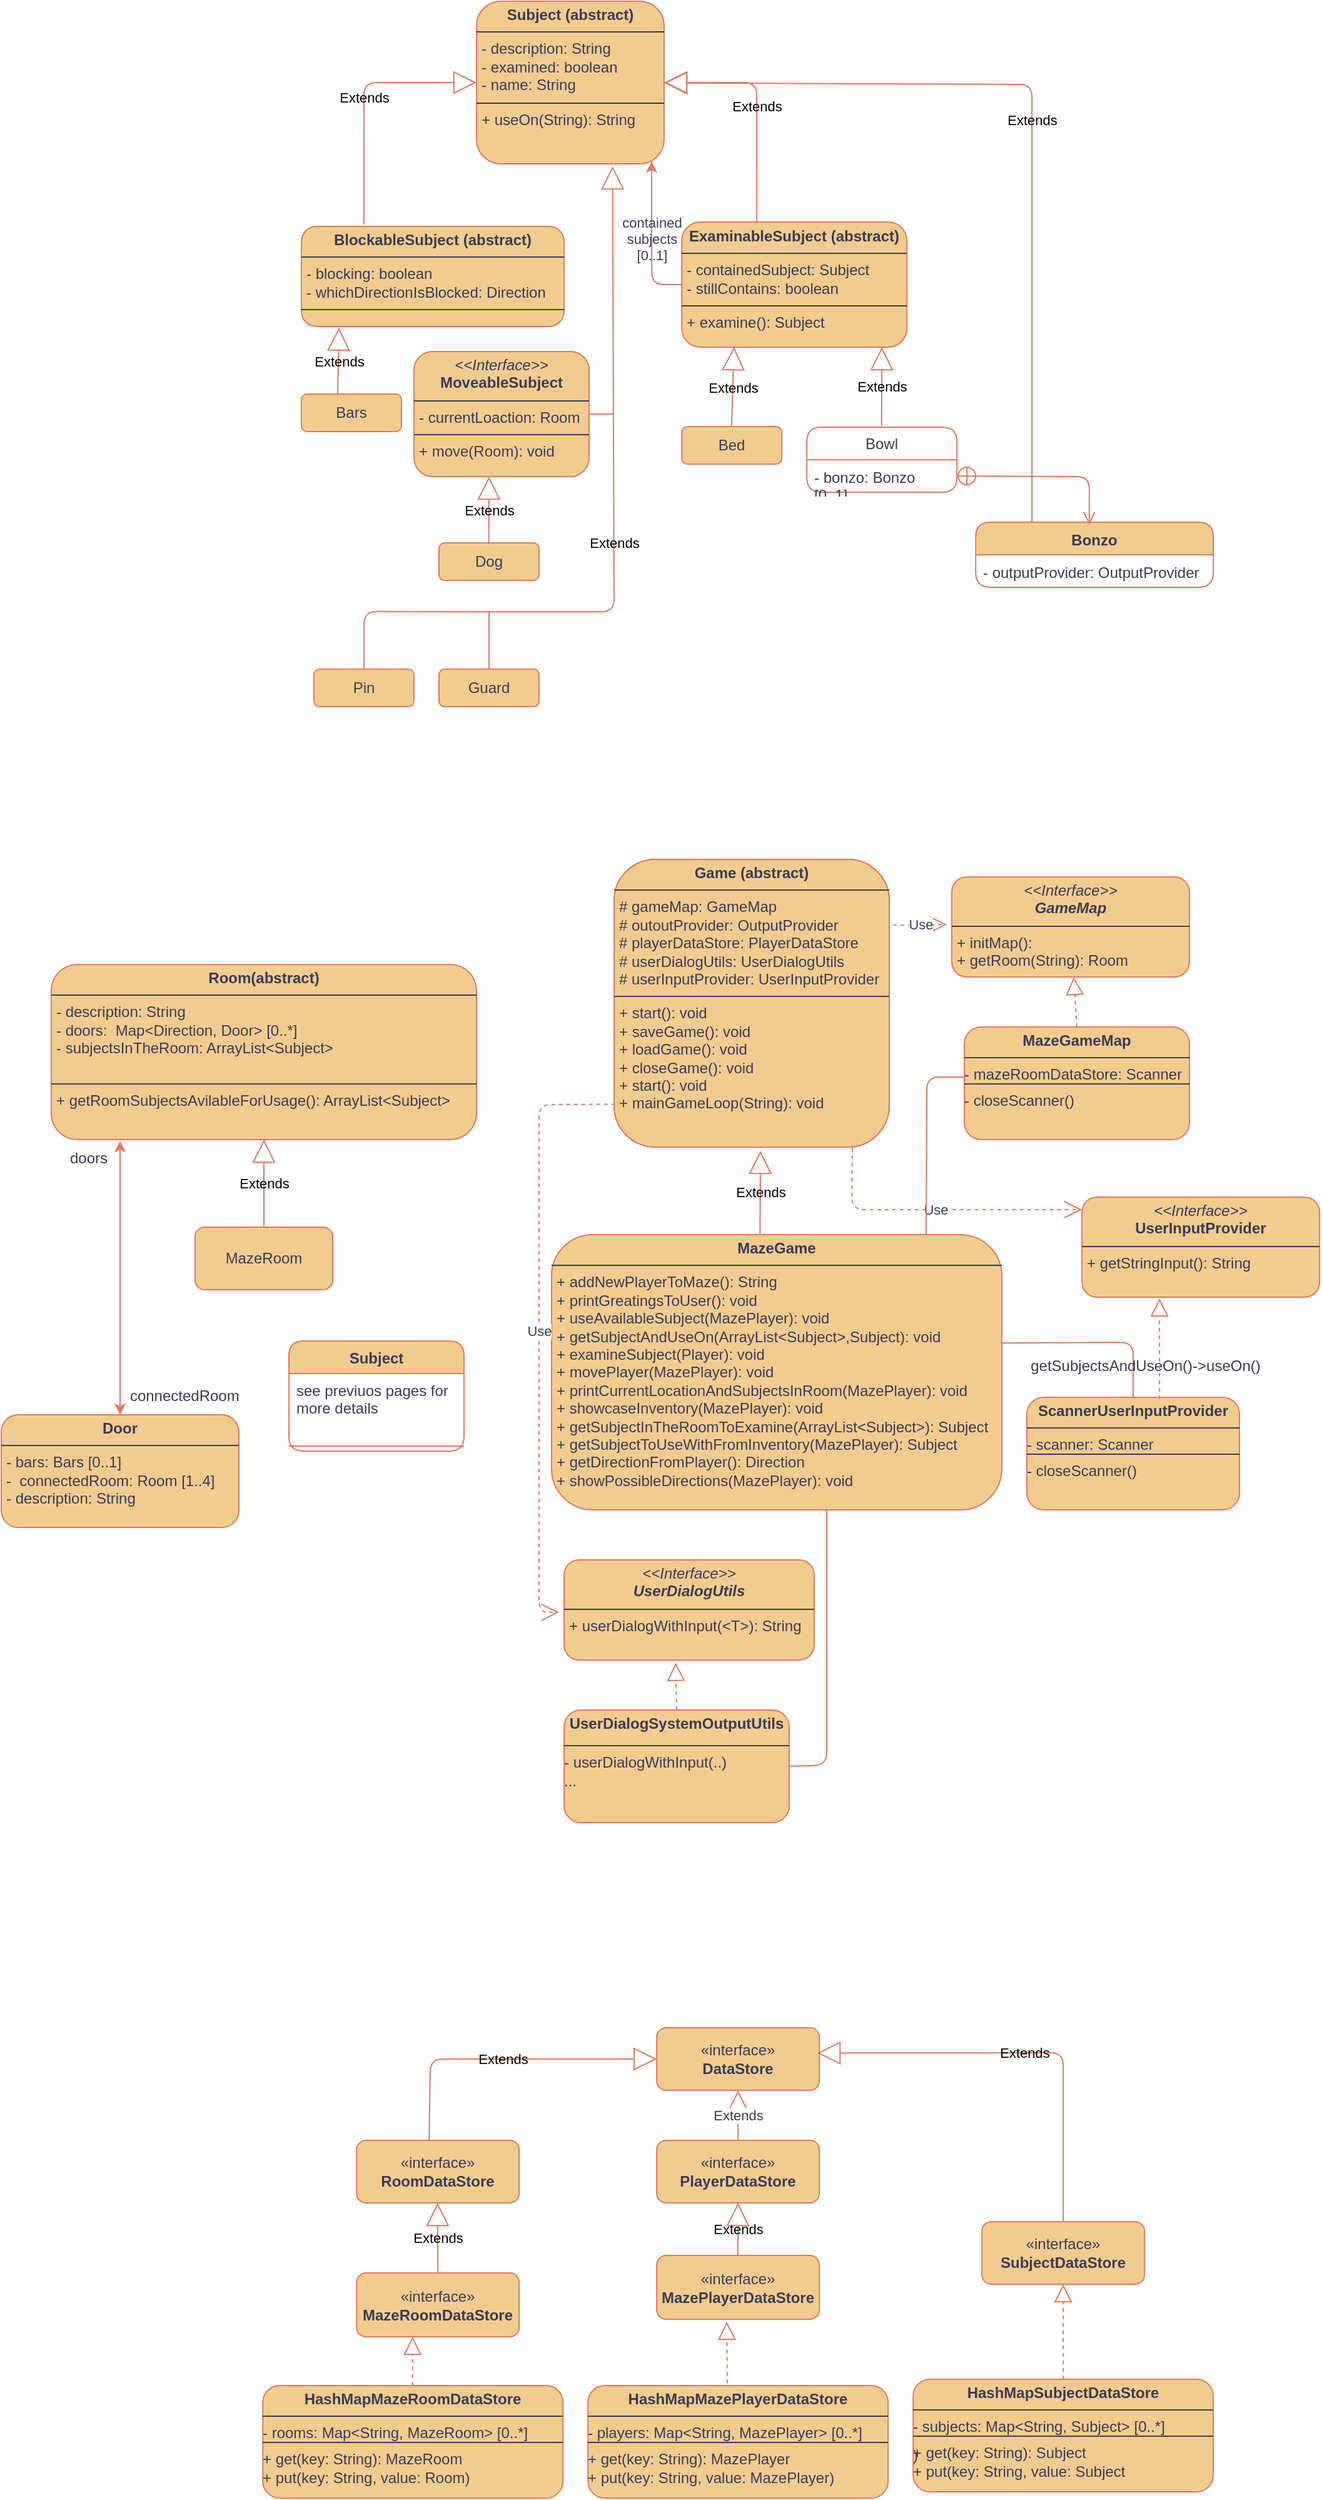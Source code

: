 <mxfile version="24.4.13" type="github">
  <diagram name="Page-1" id="AXgZJmAVB9x7k6VPBPpo">
    <mxGraphModel dx="1659" dy="885" grid="1" gridSize="10" guides="1" tooltips="1" connect="1" arrows="1" fold="1" page="1" pageScale="1" pageWidth="1169" pageHeight="827" math="0" shadow="0">
      <root>
        <mxCell id="0" />
        <mxCell id="1" parent="0" />
        <mxCell id="vj8tvU9fs9zhO4dunw9U-1" value="&lt;p style=&quot;margin:0px;margin-top:4px;text-align:center;&quot;&gt;&lt;b&gt;Subject (abstract)&lt;/b&gt;&lt;br&gt;&lt;/p&gt;&lt;hr size=&quot;1&quot; style=&quot;border-style:solid;&quot;&gt;&lt;p style=&quot;margin:0px;margin-left:4px;&quot;&gt;- description: String&lt;br&gt;- examined: boolean&lt;/p&gt;&lt;p style=&quot;margin:0px;margin-left:4px;&quot;&gt;- name: String&lt;br&gt;&lt;/p&gt;&lt;hr size=&quot;1&quot; style=&quot;border-style:solid;&quot;&gt;&lt;p style=&quot;margin:0px;margin-left:4px;&quot;&gt;+ useOn(String): String&lt;br&gt;&lt;br&gt;&lt;/p&gt;" style="verticalAlign=top;align=left;overflow=fill;html=1;whiteSpace=wrap;rounded=1;labelBackgroundColor=none;fillColor=#F2CC8F;strokeColor=#E07A5F;fontColor=#393C56;" vertex="1" parent="1">
          <mxGeometry x="390" y="170" width="150" height="130" as="geometry" />
        </mxCell>
        <mxCell id="vj8tvU9fs9zhO4dunw9U-2" value="&lt;p style=&quot;margin:0px;margin-top:4px;text-align:center;&quot;&gt;&lt;b&gt;BlockableSubject &lt;/b&gt;&lt;b&gt;(abstract)&lt;/b&gt;&lt;/p&gt;&lt;hr size=&quot;1&quot; style=&quot;border-style:solid;&quot;&gt;&lt;p style=&quot;margin:0px;margin-left:4px;&quot;&gt;- blocking: boolean&lt;br&gt;- whichDirectionIsBlocked: Direction&lt;/p&gt;&lt;hr size=&quot;1&quot; style=&quot;border-style:solid;&quot;&gt;&lt;p style=&quot;margin:0px;margin-left:4px;&quot;&gt;&lt;br&gt;&lt;/p&gt;" style="verticalAlign=top;align=left;overflow=fill;html=1;whiteSpace=wrap;rounded=1;labelBackgroundColor=none;fillColor=#F2CC8F;strokeColor=#E07A5F;fontColor=#393C56;" vertex="1" parent="1">
          <mxGeometry x="250" y="350" width="210" height="80" as="geometry" />
        </mxCell>
        <mxCell id="vj8tvU9fs9zhO4dunw9U-3" value="Extends" style="endArrow=block;endSize=16;endFill=0;html=1;rounded=1;entryX=0;entryY=0.5;entryDx=0;entryDy=0;exitX=0.238;exitY=-0.018;exitDx=0;exitDy=0;exitPerimeter=0;labelBackgroundColor=none;strokeColor=#E07A5F;fontColor=default;" edge="1" parent="1" source="vj8tvU9fs9zhO4dunw9U-2" target="vj8tvU9fs9zhO4dunw9U-1">
          <mxGeometry width="160" relative="1" as="geometry">
            <mxPoint x="320" y="340" as="sourcePoint" />
            <mxPoint x="680" y="340" as="targetPoint" />
            <Array as="points">
              <mxPoint x="300" y="235" />
            </Array>
          </mxGeometry>
        </mxCell>
        <mxCell id="vj8tvU9fs9zhO4dunw9U-4" value="Bars" style="html=1;whiteSpace=wrap;rounded=1;labelBackgroundColor=none;fillColor=#F2CC8F;strokeColor=#E07A5F;fontColor=#393C56;" vertex="1" parent="1">
          <mxGeometry x="250" y="484" width="80" height="30" as="geometry" />
        </mxCell>
        <mxCell id="vj8tvU9fs9zhO4dunw9U-5" value="Dog" style="html=1;whiteSpace=wrap;rounded=1;labelBackgroundColor=none;fillColor=#F2CC8F;strokeColor=#E07A5F;fontColor=#393C56;" vertex="1" parent="1">
          <mxGeometry x="360" y="603" width="80" height="30" as="geometry" />
        </mxCell>
        <mxCell id="vj8tvU9fs9zhO4dunw9U-6" value="Extends" style="endArrow=block;endSize=16;endFill=0;html=1;rounded=1;exitX=0.362;exitY=0.028;exitDx=0;exitDy=0;entryX=0.191;entryY=1.011;entryDx=0;entryDy=0;entryPerimeter=0;exitPerimeter=0;labelBackgroundColor=none;strokeColor=#E07A5F;fontColor=default;" edge="1" parent="1" source="vj8tvU9fs9zhO4dunw9U-4">
          <mxGeometry width="160" relative="1" as="geometry">
            <mxPoint x="289.77" y="484" as="sourcePoint" />
            <mxPoint x="280.11" y="430.88" as="targetPoint" />
          </mxGeometry>
        </mxCell>
        <mxCell id="vj8tvU9fs9zhO4dunw9U-7" value="Extends" style="endArrow=block;endSize=16;endFill=0;html=1;rounded=1;exitX=0.5;exitY=0;exitDx=0;exitDy=0;entryX=0.191;entryY=1.011;entryDx=0;entryDy=0;entryPerimeter=0;labelBackgroundColor=none;strokeColor=#E07A5F;fontColor=default;" edge="1" parent="1">
          <mxGeometry width="160" relative="1" as="geometry">
            <mxPoint x="399.77" y="603" as="sourcePoint" />
            <mxPoint x="400" y="550" as="targetPoint" />
          </mxGeometry>
        </mxCell>
        <mxCell id="vj8tvU9fs9zhO4dunw9U-8" value="&lt;p style=&quot;margin:0px;margin-top:4px;text-align:center;&quot;&gt;&lt;b&gt;ExaminableSubject &lt;/b&gt;&lt;b&gt;(abstract)&lt;/b&gt;&lt;/p&gt;&lt;hr size=&quot;1&quot; style=&quot;border-style:solid;&quot;&gt;&lt;p style=&quot;margin:0px;margin-left:4px;&quot;&gt;- containedSubject: Subject&lt;br&gt;- stillContains: boolean&lt;/p&gt;&lt;hr size=&quot;1&quot; style=&quot;border-style:solid;&quot;&gt;&lt;p style=&quot;margin:0px;margin-left:4px;&quot;&gt;+ examine(): Subject&lt;br&gt;&lt;/p&gt;" style="verticalAlign=top;align=left;overflow=fill;html=1;whiteSpace=wrap;rounded=1;labelBackgroundColor=none;fillColor=#F2CC8F;strokeColor=#E07A5F;fontColor=#393C56;" vertex="1" parent="1">
          <mxGeometry x="554.1" y="346.5" width="180" height="100" as="geometry" />
        </mxCell>
        <mxCell id="vj8tvU9fs9zhO4dunw9U-9" value="Extends" style="endArrow=block;endSize=16;endFill=0;html=1;rounded=1;exitX=0.238;exitY=-0.018;exitDx=0;exitDy=0;exitPerimeter=0;labelBackgroundColor=none;strokeColor=#E07A5F;fontColor=default;" edge="1" parent="1" target="vj8tvU9fs9zhO4dunw9U-1">
          <mxGeometry width="160" relative="1" as="geometry">
            <mxPoint x="614.1" y="346.5" as="sourcePoint" />
            <mxPoint x="574.1" y="231.5" as="targetPoint" />
            <Array as="points">
              <mxPoint x="614" y="235" />
            </Array>
          </mxGeometry>
        </mxCell>
        <mxCell id="vj8tvU9fs9zhO4dunw9U-10" value="Bed" style="html=1;whiteSpace=wrap;rounded=1;labelBackgroundColor=none;fillColor=#F2CC8F;strokeColor=#E07A5F;fontColor=#393C56;" vertex="1" parent="1">
          <mxGeometry x="554.1" y="510" width="80" height="30" as="geometry" />
        </mxCell>
        <mxCell id="vj8tvU9fs9zhO4dunw9U-11" value="Extends" style="endArrow=block;endSize=16;endFill=0;html=1;rounded=1;exitX=0.5;exitY=0;exitDx=0;exitDy=0;entryX=0.232;entryY=1;entryDx=0;entryDy=0;entryPerimeter=0;labelBackgroundColor=none;strokeColor=#E07A5F;fontColor=default;" edge="1" parent="1" target="vj8tvU9fs9zhO4dunw9U-8">
          <mxGeometry width="160" relative="1" as="geometry">
            <mxPoint x="593.87" y="510.5" as="sourcePoint" />
            <mxPoint x="594.1" y="457.5" as="targetPoint" />
          </mxGeometry>
        </mxCell>
        <mxCell id="vj8tvU9fs9zhO4dunw9U-16" value="Extends" style="endArrow=block;endSize=16;endFill=0;html=1;rounded=1;exitX=0.5;exitY=0;exitDx=0;exitDy=0;labelBackgroundColor=none;strokeColor=#E07A5F;fontColor=default;" edge="1" parent="1">
          <mxGeometry width="160" relative="1" as="geometry">
            <mxPoint x="713.87" y="509.5" as="sourcePoint" />
            <mxPoint x="714.1" y="446.5" as="targetPoint" />
          </mxGeometry>
        </mxCell>
        <mxCell id="vj8tvU9fs9zhO4dunw9U-17" value="Bowl" style="swimlane;fontStyle=0;childLayout=stackLayout;horizontal=1;startSize=26;fillColor=none;horizontalStack=0;resizeParent=1;resizeParentMax=0;resizeLast=0;collapsible=1;marginBottom=0;whiteSpace=wrap;html=1;rounded=1;labelBackgroundColor=none;strokeColor=#E07A5F;fontColor=#393C56;" vertex="1" parent="1">
          <mxGeometry x="654.1" y="510.5" width="120" height="52" as="geometry">
            <mxRectangle x="380" y="444" width="70" height="30" as="alternateBounds" />
          </mxGeometry>
        </mxCell>
        <mxCell id="vj8tvU9fs9zhO4dunw9U-18" value="- bonzo: Bonzo [0..1]" style="text;strokeColor=none;fillColor=none;align=left;verticalAlign=top;spacingLeft=4;spacingRight=4;overflow=hidden;rotatable=0;points=[[0,0.5],[1,0.5]];portConstraint=eastwest;whiteSpace=wrap;html=1;rounded=1;labelBackgroundColor=none;fontColor=#393C56;" vertex="1" parent="vj8tvU9fs9zhO4dunw9U-17">
          <mxGeometry y="26" width="120" height="26" as="geometry" />
        </mxCell>
        <mxCell id="vj8tvU9fs9zhO4dunw9U-23" value="Bonzo" style="swimlane;fontStyle=1;align=center;verticalAlign=top;childLayout=stackLayout;horizontal=1;startSize=26;horizontalStack=0;resizeParent=1;resizeParentMax=0;resizeLast=0;collapsible=1;marginBottom=0;whiteSpace=wrap;html=1;rounded=1;labelBackgroundColor=none;fillColor=#F2CC8F;strokeColor=#E07A5F;fontColor=#393C56;" vertex="1" parent="1">
          <mxGeometry x="789.1" y="586.5" width="190" height="52" as="geometry">
            <mxRectangle x="549.1" y="426.5" width="70" height="30" as="alternateBounds" />
          </mxGeometry>
        </mxCell>
        <mxCell id="vj8tvU9fs9zhO4dunw9U-24" value="- outputProvider: OutputProvider" style="text;strokeColor=none;fillColor=none;align=left;verticalAlign=top;spacingLeft=4;spacingRight=4;overflow=hidden;rotatable=0;points=[[0,0.5],[1,0.5]];portConstraint=eastwest;whiteSpace=wrap;html=1;rounded=1;labelBackgroundColor=none;fontColor=#393C56;" vertex="1" parent="vj8tvU9fs9zhO4dunw9U-23">
          <mxGeometry y="26" width="190" height="26" as="geometry" />
        </mxCell>
        <mxCell id="vj8tvU9fs9zhO4dunw9U-28" value="" style="endArrow=open;startArrow=circlePlus;endFill=0;startFill=0;endSize=8;html=1;rounded=1;exitX=1;exitY=0.5;exitDx=0;exitDy=0;entryX=0.478;entryY=0.039;entryDx=0;entryDy=0;entryPerimeter=0;labelBackgroundColor=none;strokeColor=#E07A5F;fontColor=default;" edge="1" parent="1" source="vj8tvU9fs9zhO4dunw9U-18" target="vj8tvU9fs9zhO4dunw9U-23">
          <mxGeometry width="160" relative="1" as="geometry">
            <mxPoint x="334.1" y="616.5" as="sourcePoint" />
            <mxPoint x="494.1" y="616.5" as="targetPoint" />
            <Array as="points">
              <mxPoint x="880" y="550" />
            </Array>
          </mxGeometry>
        </mxCell>
        <mxCell id="vj8tvU9fs9zhO4dunw9U-29" value="Extends" style="endArrow=block;endSize=16;endFill=0;html=1;rounded=1;exitX=0.238;exitY=-0.018;exitDx=0;exitDy=0;exitPerimeter=0;labelBackgroundColor=none;strokeColor=#E07A5F;fontColor=default;" edge="1" parent="1" target="vj8tvU9fs9zhO4dunw9U-1">
          <mxGeometry width="160" relative="1" as="geometry">
            <mxPoint x="834.1" y="586.5" as="sourcePoint" />
            <mxPoint x="574.1" y="231.5" as="targetPoint" />
            <Array as="points">
              <mxPoint x="834.1" y="236.5" />
            </Array>
          </mxGeometry>
        </mxCell>
        <mxCell id="vj8tvU9fs9zhO4dunw9U-30" value="" style="endArrow=classic;html=1;rounded=1;exitX=0;exitY=0.5;exitDx=0;exitDy=0;entryX=0.706;entryY=1.012;entryDx=0;entryDy=0;entryPerimeter=0;labelBackgroundColor=none;strokeColor=#E07A5F;fontColor=default;" edge="1" parent="1" source="vj8tvU9fs9zhO4dunw9U-8">
          <mxGeometry relative="1" as="geometry">
            <mxPoint x="494.1" y="326.5" as="sourcePoint" />
            <mxPoint x="530.0" y="298.06" as="targetPoint" />
            <Array as="points">
              <mxPoint x="530.1" y="396.5" />
            </Array>
          </mxGeometry>
        </mxCell>
        <mxCell id="vj8tvU9fs9zhO4dunw9U-31" value="contained&lt;br&gt;subjects&lt;br&gt;[0..1]" style="edgeLabel;resizable=0;html=1;;align=center;verticalAlign=middle;rounded=1;labelBackgroundColor=none;fontColor=#393C56;" connectable="0" vertex="1" parent="vj8tvU9fs9zhO4dunw9U-30">
          <mxGeometry relative="1" as="geometry" />
        </mxCell>
        <mxCell id="vj8tvU9fs9zhO4dunw9U-32" value="Pin" style="html=1;whiteSpace=wrap;rounded=1;labelBackgroundColor=none;fillColor=#F2CC8F;strokeColor=#E07A5F;fontColor=#393C56;" vertex="1" parent="1">
          <mxGeometry x="260" y="703.92" width="80" height="30" as="geometry" />
        </mxCell>
        <mxCell id="vj8tvU9fs9zhO4dunw9U-33" value="Extends" style="endArrow=block;endSize=16;endFill=0;html=1;rounded=1;entryX=0.725;entryY=1.015;entryDx=0;entryDy=0;entryPerimeter=0;labelBackgroundColor=none;strokeColor=#E07A5F;fontColor=default;" edge="1" parent="1" source="vj8tvU9fs9zhO4dunw9U-32" target="vj8tvU9fs9zhO4dunw9U-1">
          <mxGeometry width="160" relative="1" as="geometry">
            <mxPoint x="300" y="697.92" as="sourcePoint" />
            <mxPoint x="468.45" y="350.0" as="targetPoint" />
            <Array as="points">
              <mxPoint x="300" y="657.92" />
              <mxPoint x="500" y="658" />
            </Array>
          </mxGeometry>
        </mxCell>
        <mxCell id="vj8tvU9fs9zhO4dunw9U-34" value="Guard" style="html=1;whiteSpace=wrap;rounded=1;labelBackgroundColor=none;fillColor=#F2CC8F;strokeColor=#E07A5F;fontColor=#393C56;" vertex="1" parent="1">
          <mxGeometry x="360" y="703.92" width="80" height="30" as="geometry" />
        </mxCell>
        <mxCell id="vj8tvU9fs9zhO4dunw9U-36" value="" style="endArrow=none;html=1;rounded=1;labelBackgroundColor=none;strokeColor=#E07A5F;fontColor=default;" edge="1" parent="1">
          <mxGeometry width="50" height="50" relative="1" as="geometry">
            <mxPoint x="400" y="703.92" as="sourcePoint" />
            <mxPoint x="400" y="657.92" as="targetPoint" />
          </mxGeometry>
        </mxCell>
        <mxCell id="vj8tvU9fs9zhO4dunw9U-41" value="&lt;p style=&quot;margin:0px;margin-top:4px;text-align:center;&quot;&gt;&lt;i&gt;&amp;lt;&amp;lt;Interface&amp;gt;&amp;gt;&lt;/i&gt;&lt;br&gt;&lt;b&gt;MoveableSubject&lt;/b&gt;&lt;br&gt;&lt;/p&gt;&lt;hr size=&quot;1&quot; style=&quot;border-style:solid;&quot;&gt;&lt;p style=&quot;margin:0px;margin-left:4px;&quot;&gt;- currentLoaction: Room&lt;br&gt;&lt;/p&gt;&lt;hr size=&quot;1&quot; style=&quot;border-style:solid;&quot;&gt;&lt;p style=&quot;margin:0px;margin-left:4px;&quot;&gt;+ move(Room): void&lt;br&gt;&lt;/p&gt;" style="verticalAlign=top;align=left;overflow=fill;html=1;whiteSpace=wrap;rounded=1;labelBackgroundColor=none;fillColor=#F2CC8F;strokeColor=#E07A5F;fontColor=#393C56;" vertex="1" parent="1">
          <mxGeometry x="340" y="450" width="140" height="100" as="geometry" />
        </mxCell>
        <mxCell id="vj8tvU9fs9zhO4dunw9U-43" value="" style="endArrow=none;html=1;rounded=1;labelBackgroundColor=none;strokeColor=#E07A5F;fontColor=default;" edge="1" parent="1">
          <mxGeometry width="50" height="50" relative="1" as="geometry">
            <mxPoint x="480" y="500" as="sourcePoint" />
            <mxPoint x="500" y="500" as="targetPoint" />
          </mxGeometry>
        </mxCell>
        <mxCell id="vj8tvU9fs9zhO4dunw9U-44" value="&lt;p style=&quot;margin:0px;margin-top:4px;text-align:center;&quot;&gt;&lt;b&gt;MazeGame&lt;/b&gt;&lt;/p&gt;&lt;hr size=&quot;1&quot; style=&quot;border-style:solid;&quot;&gt;&lt;p style=&quot;margin:0px;margin-left:4px;&quot;&gt;+ addNewPlayerToMaze(): String&lt;br&gt;+ printGreatingsToUser(): void&lt;br&gt;+ useAvailableSubject(MazePlayer): void&lt;br&gt;&lt;/p&gt;&lt;p style=&quot;margin:0px;margin-left:4px;&quot;&gt;+ getSubjectAndUseOn(ArrayList&amp;lt;Subject&amp;gt;,Subject): void&lt;br&gt;+ examineSubject(Player): void&lt;/p&gt;&lt;p style=&quot;margin:0px;margin-left:4px;&quot;&gt;+ movePlayer(MazePlayer): void&lt;br&gt;+ printCurrentLocationAndSubjectsInRoom(MazePlayer): void&lt;br&gt;+ showcaseInventory(MazePlayer): void&lt;br&gt;+ getSubjectInTheRoomToExamine(ArrayList&amp;lt;Subject&amp;gt;): Subject&lt;br&gt;+ getSubjectToUseWithFromInventory(MazePlayer): Subject&lt;br&gt;+ getDirectionFromPlayer(): Direction&lt;br&gt;+ showPossibleDirections(MazePlayer): void&lt;br&gt;&lt;/p&gt;" style="verticalAlign=top;align=left;overflow=fill;html=1;whiteSpace=wrap;rounded=1;labelBackgroundColor=none;fillColor=#F2CC8F;strokeColor=#E07A5F;fontColor=#393C56;" vertex="1" parent="1">
          <mxGeometry x="450" y="1156" width="360" height="220" as="geometry" />
        </mxCell>
        <mxCell id="vj8tvU9fs9zhO4dunw9U-45" value="&lt;p style=&quot;margin:0px;margin-top:4px;text-align:center;&quot;&gt;&lt;b&gt;Game (abstract)&lt;br&gt;&lt;/b&gt;&lt;/p&gt;&lt;hr size=&quot;1&quot; style=&quot;border-style:solid;&quot;&gt;&lt;p style=&quot;margin:0px;margin-left:4px;&quot;&gt;- gameMap: GameMap&lt;br&gt;- outoutProvider: OutputProvider&lt;/p&gt;&lt;p style=&quot;margin:0px;margin-left:4px;&quot;&gt;- playerDataStore: PlayerDataStore&lt;/p&gt;&lt;p style=&quot;margin:0px;margin-left:4px;&quot;&gt;- userDialogUtils: UserDialogUtils&lt;br&gt;- userInputProvider: UserInputProvider&lt;/p&gt;&lt;hr size=&quot;1&quot; style=&quot;border-style:solid;&quot;&gt;&lt;p style=&quot;margin:0px;margin-left:4px;&quot;&gt;+ start(): void&lt;/p&gt;&lt;p style=&quot;margin:0px;margin-left:4px;&quot;&gt;+ saveGame(): void&lt;/p&gt;&lt;p style=&quot;margin:0px;margin-left:4px;&quot;&gt;+ loadGame(): void&lt;/p&gt;&lt;p style=&quot;margin:0px;margin-left:4px;&quot;&gt;+ closeGame(): void&lt;/p&gt;&lt;p style=&quot;margin:0px;margin-left:4px;&quot;&gt;+ start(): void&lt;/p&gt;&lt;p style=&quot;margin:0px;margin-left:4px;&quot;&gt;&lt;/p&gt;&lt;p style=&quot;margin:0px;margin-left:4px;&quot;&gt;+ mainGameLoop(String): void &lt;br&gt;&lt;/p&gt;&lt;p style=&quot;margin:0px;margin-left:4px;&quot;&gt;&lt;br&gt;&lt;/p&gt;" style="verticalAlign=top;align=left;overflow=fill;html=1;whiteSpace=wrap;rounded=1;labelBackgroundColor=none;fillColor=#F2CC8F;strokeColor=#E07A5F;fontColor=#393C56;" vertex="1" parent="1">
          <mxGeometry x="500" y="856" width="220" height="230" as="geometry" />
        </mxCell>
        <mxCell id="vj8tvU9fs9zhO4dunw9U-46" value="Extends" style="endArrow=block;endSize=16;endFill=0;html=1;rounded=1;exitX=0.463;exitY=-0.003;exitDx=0;exitDy=0;entryX=0.532;entryY=1.013;entryDx=0;entryDy=0;entryPerimeter=0;exitPerimeter=0;labelBackgroundColor=none;strokeColor=#E07A5F;fontColor=default;" edge="1" parent="1" source="vj8tvU9fs9zhO4dunw9U-44" target="vj8tvU9fs9zhO4dunw9U-47">
          <mxGeometry width="160" relative="1" as="geometry">
            <mxPoint x="629.44" y="1156" as="sourcePoint" />
            <mxPoint x="630.55" y="1101.88" as="targetPoint" />
          </mxGeometry>
        </mxCell>
        <mxCell id="vj8tvU9fs9zhO4dunw9U-47" value="&lt;p style=&quot;margin:0px;margin-top:4px;text-align:center;&quot;&gt;&lt;b&gt;Game (abstract)&lt;br&gt;&lt;/b&gt;&lt;/p&gt;&lt;hr size=&quot;1&quot; style=&quot;border-style:solid;&quot;&gt;&lt;p style=&quot;margin:0px;margin-left:4px;&quot;&gt;# gameMap: GameMap&lt;br&gt;# outoutProvider: OutputProvider&lt;/p&gt;&lt;p style=&quot;margin:0px;margin-left:4px;&quot;&gt;# playerDataStore: PlayerDataStore&lt;/p&gt;&lt;p style=&quot;margin:0px;margin-left:4px;&quot;&gt;# userDialogUtils: UserDialogUtils&lt;br&gt;# userInputProvider: UserInputProvider&lt;/p&gt;&lt;hr size=&quot;1&quot; style=&quot;border-style:solid;&quot;&gt;&lt;p style=&quot;margin:0px;margin-left:4px;&quot;&gt;+ start(): void&lt;/p&gt;&lt;p style=&quot;margin:0px;margin-left:4px;&quot;&gt;+ saveGame(): void&lt;/p&gt;&lt;p style=&quot;margin:0px;margin-left:4px;&quot;&gt;+ loadGame(): void&lt;/p&gt;&lt;p style=&quot;margin:0px;margin-left:4px;&quot;&gt;+ closeGame(): void&lt;/p&gt;&lt;p style=&quot;margin:0px;margin-left:4px;&quot;&gt;+ start(): void&lt;/p&gt;&lt;p style=&quot;margin:0px;margin-left:4px;&quot;&gt;&lt;/p&gt;&lt;p style=&quot;margin:0px;margin-left:4px;&quot;&gt;+ mainGameLoop(String): void &lt;br&gt;&lt;/p&gt;&lt;p style=&quot;margin:0px;margin-left:4px;&quot;&gt;&lt;br&gt;&lt;/p&gt;" style="verticalAlign=top;align=left;overflow=fill;html=1;whiteSpace=wrap;rounded=1;labelBackgroundColor=none;fillColor=#F2CC8F;strokeColor=#E07A5F;fontColor=#393C56;" vertex="1" parent="1">
          <mxGeometry x="500" y="856" width="220" height="230" as="geometry" />
        </mxCell>
        <mxCell id="vj8tvU9fs9zhO4dunw9U-52" value="&lt;p style=&quot;margin:0px;margin-top:4px;text-align:center;&quot;&gt;&lt;b&gt;ScannerUserInputProvider&lt;br&gt;&lt;/b&gt;&lt;/p&gt;&lt;hr size=&quot;1&quot; style=&quot;border-style:solid;&quot;&gt;&lt;div style=&quot;height:2px;&quot;&gt;- scanner: Scanner&lt;/div&gt;&lt;div style=&quot;height:2px;&quot;&gt;&lt;br&gt;&lt;/div&gt;&lt;div style=&quot;height:2px;&quot;&gt;&lt;br&gt;&lt;/div&gt;&lt;div style=&quot;height:2px;&quot;&gt;&lt;br&gt;&lt;/div&gt;&lt;hr size=&quot;1&quot; style=&quot;border-style:solid;&quot;&gt;&lt;div style=&quot;height:2px;&quot;&gt;- closeScanner()&lt;br&gt;&lt;/div&gt;" style="verticalAlign=top;align=left;overflow=fill;html=1;whiteSpace=wrap;strokeColor=#E07A5F;fontColor=#393C56;fillColor=#F2CC8F;rounded=1;" vertex="1" parent="1">
          <mxGeometry x="830" y="1286" width="170" height="90" as="geometry" />
        </mxCell>
        <mxCell id="vj8tvU9fs9zhO4dunw9U-55" value="" style="endArrow=none;html=1;rounded=1;strokeColor=#E07A5F;fontColor=#393C56;fillColor=#F2CC8F;entryX=0.999;entryY=0.394;entryDx=0;entryDy=0;entryPerimeter=0;exitX=0.5;exitY=0;exitDx=0;exitDy=0;" edge="1" parent="1" source="vj8tvU9fs9zhO4dunw9U-52" target="vj8tvU9fs9zhO4dunw9U-44">
          <mxGeometry width="50" height="50" relative="1" as="geometry">
            <mxPoint x="670" y="1556" as="sourcePoint" />
            <mxPoint x="720" y="1506" as="targetPoint" />
            <Array as="points">
              <mxPoint x="915" y="1242" />
            </Array>
          </mxGeometry>
        </mxCell>
        <mxCell id="vj8tvU9fs9zhO4dunw9U-56" value="getSubjectsAndUseOn()-&amp;gt;useOn()" style="text;html=1;align=center;verticalAlign=middle;whiteSpace=wrap;rounded=0;fontColor=#393C56;" vertex="1" parent="1">
          <mxGeometry x="820" y="1246" width="210" height="30" as="geometry" />
        </mxCell>
        <mxCell id="vj8tvU9fs9zhO4dunw9U-57" value="&lt;p style=&quot;margin:0px;margin-top:4px;text-align:center;&quot;&gt;&lt;b&gt;UserDialogSystemOutputUtils&lt;br&gt;&lt;/b&gt;&lt;/p&gt;&lt;div style=&quot;height:2px;&quot;&gt;&lt;br&gt;&lt;/div&gt;&lt;div style=&quot;height:2px;&quot;&gt;&lt;br&gt;&lt;/div&gt;&lt;hr size=&quot;1&quot; style=&quot;border-style:solid;&quot;&gt;&lt;div style=&quot;height:2px;&quot;&gt;- userDialogWithInput(..)&lt;br&gt;...&lt;br&gt;&lt;/div&gt;" style="verticalAlign=top;align=left;overflow=fill;html=1;whiteSpace=wrap;strokeColor=#E07A5F;fontColor=#393C56;fillColor=#F2CC8F;rounded=1;" vertex="1" parent="1">
          <mxGeometry x="460" y="1536" width="180" height="90" as="geometry" />
        </mxCell>
        <mxCell id="vj8tvU9fs9zhO4dunw9U-58" value="&lt;p style=&quot;margin:0px;margin-top:4px;text-align:center;&quot;&gt;&lt;i&gt;&amp;lt;&amp;lt;Interface&amp;gt;&amp;gt;&lt;br&gt;&lt;/i&gt;&lt;b&gt;UserInputProvider&lt;/b&gt;&lt;/p&gt;&lt;hr size=&quot;1&quot; style=&quot;border-style:solid;&quot;&gt;&lt;p style=&quot;margin:0px;margin-left:4px;&quot;&gt;+ getStringInput(): String&lt;br&gt;&lt;br&gt;&lt;/p&gt;" style="verticalAlign=top;align=left;overflow=fill;html=1;whiteSpace=wrap;rounded=1;strokeColor=#E07A5F;fontColor=#393C56;fillColor=#F2CC8F;" vertex="1" parent="1">
          <mxGeometry x="874.1" y="1126" width="190" height="80" as="geometry" />
        </mxCell>
        <mxCell id="vj8tvU9fs9zhO4dunw9U-59" value="" style="endArrow=block;dashed=1;endFill=0;endSize=12;html=1;rounded=1;strokeColor=#E07A5F;fontColor=#393C56;fillColor=#F2CC8F;exitX=0.624;exitY=0.016;exitDx=0;exitDy=0;exitPerimeter=0;entryX=0.326;entryY=1.011;entryDx=0;entryDy=0;entryPerimeter=0;" edge="1" parent="1" source="vj8tvU9fs9zhO4dunw9U-52" target="vj8tvU9fs9zhO4dunw9U-58">
          <mxGeometry width="160" relative="1" as="geometry">
            <mxPoint x="840" y="1276" as="sourcePoint" />
            <mxPoint x="1000" y="1276" as="targetPoint" />
          </mxGeometry>
        </mxCell>
        <mxCell id="vj8tvU9fs9zhO4dunw9U-60" value="&lt;p style=&quot;margin:0px;margin-top:4px;text-align:center;&quot;&gt;&lt;i&gt;&amp;lt;&amp;lt;Interface&amp;gt;&amp;gt;&lt;br&gt;&lt;b&gt;UserDialogUtils&lt;br&gt;&lt;/b&gt;&lt;/i&gt;&lt;b&gt;&lt;/b&gt;&lt;/p&gt;&lt;hr size=&quot;1&quot; style=&quot;border-style:solid;&quot;&gt;&lt;p style=&quot;margin:0px;margin-left:4px;&quot;&gt;+ userDialogWithInput(&amp;lt;T&amp;gt;): String&lt;br&gt;&lt;br&gt;&lt;/p&gt;" style="verticalAlign=top;align=left;overflow=fill;html=1;whiteSpace=wrap;rounded=1;strokeColor=#E07A5F;fontColor=#393C56;fillColor=#F2CC8F;" vertex="1" parent="1">
          <mxGeometry x="460" y="1416" width="200" height="80" as="geometry" />
        </mxCell>
        <mxCell id="vj8tvU9fs9zhO4dunw9U-61" value="" style="endArrow=block;dashed=1;endFill=0;endSize=12;html=1;rounded=1;strokeColor=#E07A5F;fontColor=#393C56;fillColor=#F2CC8F;exitX=0.5;exitY=0;exitDx=0;exitDy=0;entryX=0.446;entryY=1.028;entryDx=0;entryDy=0;entryPerimeter=0;" edge="1" parent="1" source="vj8tvU9fs9zhO4dunw9U-57" target="vj8tvU9fs9zhO4dunw9U-60">
          <mxGeometry width="160" relative="1" as="geometry">
            <mxPoint x="540.5" y="1564" as="sourcePoint" />
            <mxPoint x="540" y="1506" as="targetPoint" />
          </mxGeometry>
        </mxCell>
        <mxCell id="vj8tvU9fs9zhO4dunw9U-62" value="" style="endArrow=none;html=1;rounded=1;strokeColor=#E07A5F;fontColor=#393C56;fillColor=#F2CC8F;exitX=1;exitY=0.5;exitDx=0;exitDy=0;" edge="1" parent="1" source="vj8tvU9fs9zhO4dunw9U-57">
          <mxGeometry width="50" height="50" relative="1" as="geometry">
            <mxPoint x="900" y="1466" as="sourcePoint" />
            <mxPoint x="670" y="1376" as="targetPoint" />
            <Array as="points">
              <mxPoint x="670" y="1580" />
            </Array>
          </mxGeometry>
        </mxCell>
        <mxCell id="vj8tvU9fs9zhO4dunw9U-63" value="&lt;p style=&quot;margin:0px;margin-top:4px;text-align:center;&quot;&gt;&lt;b&gt;MazeGameMap&lt;br&gt;&lt;/b&gt;&lt;/p&gt;&lt;hr size=&quot;1&quot; style=&quot;border-style:solid;&quot;&gt;&lt;div style=&quot;height:2px;&quot;&gt;- mazeRoomDataStore: Scanner&lt;/div&gt;&lt;div style=&quot;height:2px;&quot;&gt;&lt;br&gt;&lt;/div&gt;&lt;div style=&quot;height:2px;&quot;&gt;&lt;br&gt;&lt;/div&gt;&lt;div style=&quot;height:2px;&quot;&gt;&lt;br&gt;&lt;/div&gt;&lt;hr size=&quot;1&quot; style=&quot;border-style:solid;&quot;&gt;&lt;div style=&quot;height:2px;&quot;&gt;- closeScanner()&lt;br&gt;&lt;/div&gt;" style="verticalAlign=top;align=left;overflow=fill;html=1;whiteSpace=wrap;strokeColor=#E07A5F;fontColor=#393C56;fillColor=#F2CC8F;rounded=1;" vertex="1" parent="1">
          <mxGeometry x="780" y="990" width="180" height="90" as="geometry" />
        </mxCell>
        <mxCell id="vj8tvU9fs9zhO4dunw9U-64" value="Use" style="endArrow=open;endSize=12;dashed=1;html=1;rounded=1;strokeColor=#E07A5F;fontColor=#393C56;fillColor=#F2CC8F;exitX=0.866;exitY=1.002;exitDx=0;exitDy=0;exitPerimeter=0;" edge="1" parent="1" source="vj8tvU9fs9zhO4dunw9U-47">
          <mxGeometry width="160" relative="1" as="geometry">
            <mxPoint x="690" y="1136" as="sourcePoint" />
            <mxPoint x="874.1" y="1136" as="targetPoint" />
            <Array as="points">
              <mxPoint x="690" y="1136" />
            </Array>
          </mxGeometry>
        </mxCell>
        <mxCell id="vj8tvU9fs9zhO4dunw9U-66" value="Use" style="endArrow=open;endSize=12;dashed=1;html=1;rounded=1;strokeColor=#E07A5F;fontColor=#393C56;fillColor=#F2CC8F;exitX=0.004;exitY=0.851;exitDx=0;exitDy=0;exitPerimeter=0;entryX=-0.02;entryY=0.522;entryDx=0;entryDy=0;entryPerimeter=0;" edge="1" parent="1" source="vj8tvU9fs9zhO4dunw9U-47" target="vj8tvU9fs9zhO4dunw9U-60">
          <mxGeometry width="160" relative="1" as="geometry">
            <mxPoint x="550" y="1386" as="sourcePoint" />
            <mxPoint x="440" y="1416" as="targetPoint" />
            <Array as="points">
              <mxPoint x="440" y="1052" />
              <mxPoint x="440" y="1458" />
            </Array>
          </mxGeometry>
        </mxCell>
        <mxCell id="vj8tvU9fs9zhO4dunw9U-67" value="&lt;p style=&quot;margin:0px;margin-top:4px;text-align:center;&quot;&gt;&lt;i&gt;&amp;lt;&amp;lt;Interface&amp;gt;&amp;gt;&lt;br&gt;&lt;b&gt;GameMap&lt;br&gt;&lt;/b&gt;&lt;/i&gt;&lt;/p&gt;&lt;hr size=&quot;1&quot; style=&quot;border-style:solid;&quot;&gt;&lt;p style=&quot;margin:0px;margin-left:4px;&quot;&gt;+ initMap(): &lt;br&gt;&lt;/p&gt;&lt;p style=&quot;margin:0px;margin-left:4px;&quot;&gt;+ getRoom(String): Room&lt;br&gt;&lt;/p&gt;&lt;p style=&quot;margin:0px;margin-left:4px;&quot;&gt;&lt;br&gt;&lt;br&gt;&lt;/p&gt;" style="verticalAlign=top;align=left;overflow=fill;html=1;whiteSpace=wrap;rounded=1;strokeColor=#E07A5F;fontColor=#393C56;fillColor=#F2CC8F;" vertex="1" parent="1">
          <mxGeometry x="770" y="870" width="190" height="80" as="geometry" />
        </mxCell>
        <mxCell id="vj8tvU9fs9zhO4dunw9U-68" value="Use" style="endArrow=open;endSize=12;dashed=1;html=1;rounded=1;strokeColor=#E07A5F;fontColor=#393C56;fillColor=#F2CC8F;entryX=-0.021;entryY=0.475;entryDx=0;entryDy=0;entryPerimeter=0;exitX=1.014;exitY=0.228;exitDx=0;exitDy=0;exitPerimeter=0;" edge="1" parent="1" source="vj8tvU9fs9zhO4dunw9U-47" target="vj8tvU9fs9zhO4dunw9U-67">
          <mxGeometry width="160" relative="1" as="geometry">
            <mxPoint x="890" y="970" as="sourcePoint" />
            <mxPoint x="1050" y="970" as="targetPoint" />
          </mxGeometry>
        </mxCell>
        <mxCell id="vj8tvU9fs9zhO4dunw9U-69" value="" style="endArrow=block;dashed=1;endFill=0;endSize=12;html=1;rounded=1;strokeColor=#E07A5F;fontColor=#393C56;fillColor=#F2CC8F;exitX=0.5;exitY=0;exitDx=0;exitDy=0;" edge="1" parent="1" source="vj8tvU9fs9zhO4dunw9U-63" target="vj8tvU9fs9zhO4dunw9U-67">
          <mxGeometry width="160" relative="1" as="geometry">
            <mxPoint x="865" y="990" as="sourcePoint" />
            <mxPoint x="864.75" y="950" as="targetPoint" />
          </mxGeometry>
        </mxCell>
        <mxCell id="vj8tvU9fs9zhO4dunw9U-71" value="" style="endArrow=none;html=1;rounded=1;strokeColor=#E07A5F;fontColor=#393C56;fillColor=#F2CC8F;entryX=0;entryY=0.444;entryDx=0;entryDy=0;entryPerimeter=0;exitX=0.832;exitY=0;exitDx=0;exitDy=0;exitPerimeter=0;" edge="1" parent="1" source="vj8tvU9fs9zhO4dunw9U-44" target="vj8tvU9fs9zhO4dunw9U-63">
          <mxGeometry width="50" height="50" relative="1" as="geometry">
            <mxPoint x="770" y="1130" as="sourcePoint" />
            <mxPoint x="820" y="1080" as="targetPoint" />
            <Array as="points">
              <mxPoint x="750" y="1030" />
            </Array>
          </mxGeometry>
        </mxCell>
        <mxCell id="vj8tvU9fs9zhO4dunw9U-72" value="&lt;p style=&quot;margin:0px;margin-top:4px;text-align:center;&quot;&gt;&lt;b&gt;HashMapMazeRoomDataStore&lt;br&gt;&lt;/b&gt;&lt;/p&gt;&lt;hr size=&quot;1&quot; style=&quot;border-style:solid;&quot;&gt;&lt;div style=&quot;height:2px;&quot;&gt;- rooms: Map&amp;lt;String, MazeRoom&amp;gt; [0..*]&lt;/div&gt;&lt;div style=&quot;height:2px;&quot;&gt;&lt;br&gt;&lt;/div&gt;&lt;div style=&quot;height:2px;&quot;&gt;&lt;br&gt;&lt;/div&gt;&lt;div style=&quot;height:2px;&quot;&gt;&lt;br&gt;&lt;/div&gt;&lt;hr size=&quot;1&quot; style=&quot;border-style:solid;&quot;&gt;&lt;div style=&quot;height:2px;&quot;&gt;+ get(key: String): MazeRoom&lt;br&gt;+ put(key: String, value: Room)&lt;br&gt;&lt;/div&gt;" style="verticalAlign=top;align=left;overflow=fill;html=1;whiteSpace=wrap;strokeColor=#E07A5F;fontColor=#393C56;fillColor=#F2CC8F;rounded=1;" vertex="1" parent="1">
          <mxGeometry x="219.1" y="2076" width="240" height="90" as="geometry" />
        </mxCell>
        <mxCell id="vj8tvU9fs9zhO4dunw9U-73" value="&lt;p style=&quot;margin:0px;margin-top:4px;text-align:center;&quot;&gt;&lt;b&gt;HashMapSubjectDataStore&lt;br&gt;&lt;/b&gt;&lt;/p&gt;&lt;hr size=&quot;1&quot; style=&quot;border-style:solid;&quot;&gt;&lt;div style=&quot;height:2px;&quot;&gt;- subjects: Map&amp;lt;String, Subject&amp;gt; [0..*]&lt;/div&gt;&lt;div style=&quot;height:2px;&quot;&gt;&lt;br&gt;&lt;/div&gt;&lt;div style=&quot;height:2px;&quot;&gt;&lt;br&gt;&lt;/div&gt;&lt;div style=&quot;height:2px;&quot;&gt;&lt;br&gt;&lt;/div&gt;&lt;hr size=&quot;1&quot; style=&quot;border-style:solid;&quot;&gt;&lt;div style=&quot;height:2px;&quot;&gt;+ get(key: String): Subject&lt;br&gt;+ put(key: String, value: Subject&lt;/div&gt;&lt;div style=&quot;height:2px;&quot;&gt;)&lt;br&gt;&lt;/div&gt;" style="verticalAlign=top;align=left;overflow=fill;html=1;whiteSpace=wrap;strokeColor=#E07A5F;fontColor=#393C56;fillColor=#F2CC8F;rounded=1;" vertex="1" parent="1">
          <mxGeometry x="739.1" y="2071" width="240" height="90" as="geometry" />
        </mxCell>
        <mxCell id="vj8tvU9fs9zhO4dunw9U-74" value="«interface»&lt;br&gt;&lt;b&gt;MazeRoomDataStore&lt;/b&gt;" style="html=1;whiteSpace=wrap;rounded=1;strokeColor=#E07A5F;fontColor=#393C56;fillColor=#F2CC8F;" vertex="1" parent="1">
          <mxGeometry x="294.1" y="1986" width="130" height="51" as="geometry" />
        </mxCell>
        <mxCell id="vj8tvU9fs9zhO4dunw9U-75" value="«interface»&lt;br&gt;&lt;b&gt;RoomDataStore&lt;/b&gt;" style="html=1;whiteSpace=wrap;rounded=1;strokeColor=#E07A5F;fontColor=#393C56;fillColor=#F2CC8F;" vertex="1" parent="1">
          <mxGeometry x="294.1" y="1880" width="130" height="50" as="geometry" />
        </mxCell>
        <mxCell id="vj8tvU9fs9zhO4dunw9U-76" value="«interface»&lt;br&gt;&lt;b&gt;DataStore&lt;/b&gt;" style="html=1;whiteSpace=wrap;rounded=1;strokeColor=#E07A5F;fontColor=#393C56;fillColor=#F2CC8F;" vertex="1" parent="1">
          <mxGeometry x="534.1" y="1790" width="130" height="50" as="geometry" />
        </mxCell>
        <mxCell id="vj8tvU9fs9zhO4dunw9U-77" value="«interface»&lt;br&gt;&lt;div&gt;&lt;b&gt;SubjectDataStore&lt;/b&gt;&lt;/div&gt;" style="html=1;whiteSpace=wrap;rounded=1;strokeColor=#E07A5F;fontColor=#393C56;fillColor=#F2CC8F;" vertex="1" parent="1">
          <mxGeometry x="794.1" y="1945" width="130" height="50" as="geometry" />
        </mxCell>
        <mxCell id="vj8tvU9fs9zhO4dunw9U-78" value="Extends" style="endArrow=block;endSize=16;endFill=0;html=1;rounded=1;exitX=0.5;exitY=0;exitDx=0;exitDy=0;entryX=0.532;entryY=1.013;entryDx=0;entryDy=0;entryPerimeter=0;labelBackgroundColor=none;strokeColor=#E07A5F;fontColor=default;" edge="1" parent="1" source="vj8tvU9fs9zhO4dunw9U-74">
          <mxGeometry width="160" relative="1" as="geometry">
            <mxPoint x="358.85" y="1996" as="sourcePoint" />
            <mxPoint x="358.85" y="1930" as="targetPoint" />
          </mxGeometry>
        </mxCell>
        <mxCell id="vj8tvU9fs9zhO4dunw9U-79" value="Extends" style="endArrow=block;endSize=16;endFill=0;html=1;rounded=1;exitX=0.446;exitY=0.01;exitDx=0;exitDy=0;entryX=0;entryY=0.5;entryDx=0;entryDy=0;labelBackgroundColor=none;strokeColor=#E07A5F;fontColor=default;exitPerimeter=0;" edge="1" parent="1" source="vj8tvU9fs9zhO4dunw9U-75" target="vj8tvU9fs9zhO4dunw9U-76">
          <mxGeometry width="160" relative="1" as="geometry">
            <mxPoint x="353.45" y="1880" as="sourcePoint" />
            <mxPoint x="353.2" y="1824" as="targetPoint" />
            <Array as="points">
              <mxPoint x="353.1" y="1815" />
            </Array>
          </mxGeometry>
        </mxCell>
        <mxCell id="vj8tvU9fs9zhO4dunw9U-80" value="" style="endArrow=block;dashed=1;endFill=0;endSize=12;html=1;rounded=1;strokeColor=#E07A5F;fontColor=#393C56;fillColor=#F2CC8F;entryX=0.344;entryY=1;entryDx=0;entryDy=0;entryPerimeter=0;" edge="1" parent="1" source="vj8tvU9fs9zhO4dunw9U-72" target="vj8tvU9fs9zhO4dunw9U-74">
          <mxGeometry width="160" relative="1" as="geometry">
            <mxPoint x="359.6" y="2075" as="sourcePoint" />
            <mxPoint x="358.6" y="2037" as="targetPoint" />
          </mxGeometry>
        </mxCell>
        <mxCell id="vj8tvU9fs9zhO4dunw9U-81" value="" style="endArrow=block;dashed=1;endFill=0;endSize=12;html=1;rounded=1;strokeColor=#E07A5F;fontColor=#393C56;fillColor=#F2CC8F;entryX=0.5;entryY=1;entryDx=0;entryDy=0;exitX=0.5;exitY=0;exitDx=0;exitDy=0;" edge="1" parent="1" source="vj8tvU9fs9zhO4dunw9U-73" target="vj8tvU9fs9zhO4dunw9U-77">
          <mxGeometry width="160" relative="1" as="geometry">
            <mxPoint x="838.2" y="2071" as="sourcePoint" />
            <mxPoint x="838.2" y="2032" as="targetPoint" />
          </mxGeometry>
        </mxCell>
        <mxCell id="vj8tvU9fs9zhO4dunw9U-82" value="Extends" style="endArrow=block;endSize=16;endFill=0;html=1;rounded=1;labelBackgroundColor=none;strokeColor=#E07A5F;fontColor=default;entryX=0.988;entryY=0.404;entryDx=0;entryDy=0;entryPerimeter=0;" edge="1" parent="1" source="vj8tvU9fs9zhO4dunw9U-77" target="vj8tvU9fs9zhO4dunw9U-76">
          <mxGeometry width="160" relative="1" as="geometry">
            <mxPoint x="859.1" y="1945" as="sourcePoint" />
            <mxPoint x="759.1" y="1810" as="targetPoint" />
            <Array as="points">
              <mxPoint x="859.1" y="1810" />
            </Array>
          </mxGeometry>
        </mxCell>
        <mxCell id="vj8tvU9fs9zhO4dunw9U-83" value="&lt;p style=&quot;margin:0px;margin-top:4px;text-align:center;&quot;&gt;&lt;b&gt;HashMapMazePlayerDataStore&lt;br&gt;&lt;/b&gt;&lt;/p&gt;&lt;hr size=&quot;1&quot; style=&quot;border-style:solid;&quot;&gt;&lt;div style=&quot;height:2px;&quot;&gt;- players: Map&amp;lt;String, MazePlayer&amp;gt; [0..*]&lt;/div&gt;&lt;div style=&quot;height:2px;&quot;&gt;&lt;br&gt;&lt;/div&gt;&lt;div style=&quot;height:2px;&quot;&gt;&lt;br&gt;&lt;/div&gt;&lt;div style=&quot;height:2px;&quot;&gt;&lt;br&gt;&lt;/div&gt;&lt;hr size=&quot;1&quot; style=&quot;border-style:solid;&quot;&gt;&lt;div style=&quot;height:2px;&quot;&gt;+ get(key: String): MazePlayer&lt;br&gt;+ put(key: String, value: MazePlayer)&lt;br&gt;&lt;/div&gt;" style="verticalAlign=top;align=left;overflow=fill;html=1;whiteSpace=wrap;strokeColor=#E07A5F;fontColor=#393C56;fillColor=#F2CC8F;rounded=1;" vertex="1" parent="1">
          <mxGeometry x="479.1" y="2076" width="240" height="90" as="geometry" />
        </mxCell>
        <mxCell id="vj8tvU9fs9zhO4dunw9U-84" value="«interface»&lt;br&gt;&lt;b&gt;MazePlayerDataStore&lt;/b&gt;" style="html=1;whiteSpace=wrap;rounded=1;strokeColor=#E07A5F;fontColor=#393C56;fillColor=#F2CC8F;" vertex="1" parent="1">
          <mxGeometry x="534.1" y="1972" width="130" height="51" as="geometry" />
        </mxCell>
        <mxCell id="vj8tvU9fs9zhO4dunw9U-85" value="«interface»&lt;br&gt;&lt;b&gt;PlayerDataStore&lt;/b&gt;" style="html=1;whiteSpace=wrap;rounded=1;strokeColor=#E07A5F;fontColor=#393C56;fillColor=#F2CC8F;" vertex="1" parent="1">
          <mxGeometry x="534.1" y="1880" width="130" height="50" as="geometry" />
        </mxCell>
        <mxCell id="vj8tvU9fs9zhO4dunw9U-86" value="Extends" style="endArrow=block;endSize=16;endFill=0;html=1;rounded=1;exitX=0.5;exitY=0;exitDx=0;exitDy=0;labelBackgroundColor=none;strokeColor=#E07A5F;fontColor=default;" edge="1" parent="1">
          <mxGeometry width="160" relative="1" as="geometry">
            <mxPoint x="598.95" y="1972" as="sourcePoint" />
            <mxPoint x="599.1" y="1930" as="targetPoint" />
          </mxGeometry>
        </mxCell>
        <mxCell id="vj8tvU9fs9zhO4dunw9U-87" value="" style="endArrow=block;dashed=1;endFill=0;endSize=12;html=1;rounded=1;strokeColor=#E07A5F;fontColor=#393C56;fillColor=#F2CC8F;exitX=0.464;exitY=-0.02;exitDx=0;exitDy=0;exitPerimeter=0;" edge="1" parent="1" source="vj8tvU9fs9zhO4dunw9U-83">
          <mxGeometry width="160" relative="1" as="geometry">
            <mxPoint x="588.7" y="2045" as="sourcePoint" />
            <mxPoint x="590.1" y="2025" as="targetPoint" />
          </mxGeometry>
        </mxCell>
        <mxCell id="vj8tvU9fs9zhO4dunw9U-88" value="Extends" style="endArrow=block;endSize=16;endFill=0;html=1;rounded=1;strokeColor=#E07A5F;fontColor=#393C56;fillColor=#F2CC8F;entryX=0.5;entryY=1;entryDx=0;entryDy=0;exitX=0.5;exitY=0;exitDx=0;exitDy=0;" edge="1" parent="1" source="vj8tvU9fs9zhO4dunw9U-85" target="vj8tvU9fs9zhO4dunw9U-76">
          <mxGeometry width="160" relative="1" as="geometry">
            <mxPoint x="29.1" y="1960" as="sourcePoint" />
            <mxPoint x="189.1" y="1960" as="targetPoint" />
          </mxGeometry>
        </mxCell>
        <mxCell id="vj8tvU9fs9zhO4dunw9U-90" value="&lt;p style=&quot;margin:0px;margin-top:4px;text-align:center;&quot;&gt;&lt;b&gt;Room(abstract)&lt;/b&gt;&lt;/p&gt;&lt;hr size=&quot;1&quot; style=&quot;border-style:solid;&quot;&gt;&lt;p style=&quot;margin:0px;margin-left:4px;&quot;&gt;- description: String&lt;br&gt;- doors:&amp;nbsp; Map&amp;lt;Direction, Door&amp;gt; [0..*]&lt;br&gt;- subjectsInTheRoom: ArrayList&amp;lt;Subject&amp;gt;&lt;br&gt;&lt;br&gt;&lt;/p&gt;&lt;hr size=&quot;1&quot; style=&quot;border-style:solid;&quot;&gt;&lt;p style=&quot;margin:0px;margin-left:4px;&quot;&gt;+ getRoomSubjectsAvilableForUsage(): ArrayList&amp;lt;Subject&amp;gt;&lt;br&gt;&lt;/p&gt;" style="verticalAlign=top;align=left;overflow=fill;html=1;whiteSpace=wrap;rounded=1;strokeColor=#E07A5F;fontColor=#393C56;fillColor=#F2CC8F;" vertex="1" parent="1">
          <mxGeometry x="50" y="940" width="340" height="140" as="geometry" />
        </mxCell>
        <mxCell id="vj8tvU9fs9zhO4dunw9U-91" value="MazeRoom" style="html=1;whiteSpace=wrap;rounded=1;strokeColor=#E07A5F;fontColor=#393C56;fillColor=#F2CC8F;" vertex="1" parent="1">
          <mxGeometry x="165" y="1150" width="110" height="50" as="geometry" />
        </mxCell>
        <mxCell id="vj8tvU9fs9zhO4dunw9U-92" value="Extends" style="endArrow=block;endSize=16;endFill=0;html=1;rounded=1;labelBackgroundColor=none;strokeColor=#E07A5F;fontColor=default;" edge="1" parent="1" source="vj8tvU9fs9zhO4dunw9U-91" target="vj8tvU9fs9zhO4dunw9U-90">
          <mxGeometry width="160" relative="1" as="geometry">
            <mxPoint x="214.6" y="1150" as="sourcePoint" />
            <mxPoint x="214.6" y="1084" as="targetPoint" />
          </mxGeometry>
        </mxCell>
        <mxCell id="vj8tvU9fs9zhO4dunw9U-93" value="&lt;p style=&quot;margin:0px;margin-top:4px;text-align:center;&quot;&gt;&lt;b&gt;Door&lt;/b&gt;&lt;/p&gt;&lt;hr size=&quot;1&quot; style=&quot;border-style:solid;&quot;&gt;&lt;p style=&quot;margin:0px;margin-left:4px;&quot;&gt;- bars: Bars [0..1]&lt;br&gt;-&amp;nbsp; connectedRoom: Room [1..4]&lt;br&gt;- description: String&lt;br&gt;&lt;/p&gt;" style="verticalAlign=top;align=left;overflow=fill;html=1;whiteSpace=wrap;rounded=1;strokeColor=#E07A5F;fontColor=#393C56;fillColor=#F2CC8F;" vertex="1" parent="1">
          <mxGeometry x="10" y="1300" width="190" height="90" as="geometry" />
        </mxCell>
        <mxCell id="vj8tvU9fs9zhO4dunw9U-94" value="" style="endArrow=classic;startArrow=classic;html=1;rounded=1;strokeColor=#E07A5F;fontColor=#393C56;fillColor=#F2CC8F;" edge="1" parent="1" source="vj8tvU9fs9zhO4dunw9U-93">
          <mxGeometry width="50" height="50" relative="1" as="geometry">
            <mxPoint x="100" y="1296" as="sourcePoint" />
            <mxPoint x="105" y="1081" as="targetPoint" />
          </mxGeometry>
        </mxCell>
        <mxCell id="vj8tvU9fs9zhO4dunw9U-95" value="&amp;nbsp;connectedRoom" style="text;html=1;align=center;verticalAlign=middle;whiteSpace=wrap;rounded=0;fontColor=#393C56;" vertex="1" parent="1">
          <mxGeometry x="80" y="1270" width="150" height="30" as="geometry" />
        </mxCell>
        <mxCell id="vj8tvU9fs9zhO4dunw9U-96" value="doors" style="text;html=1;align=center;verticalAlign=middle;whiteSpace=wrap;rounded=0;fontColor=#393C56;" vertex="1" parent="1">
          <mxGeometry x="50" y="1080" width="60" height="30" as="geometry" />
        </mxCell>
        <mxCell id="vj8tvU9fs9zhO4dunw9U-97" value="Subject" style="swimlane;fontStyle=1;align=center;verticalAlign=top;childLayout=stackLayout;horizontal=1;startSize=26;horizontalStack=0;resizeParent=1;resizeParentMax=0;resizeLast=0;collapsible=1;marginBottom=0;whiteSpace=wrap;html=1;rounded=1;strokeColor=#E07A5F;fontColor=#393C56;fillColor=#F2CC8F;" vertex="1" parent="1">
          <mxGeometry x="240" y="1241" width="140" height="88" as="geometry" />
        </mxCell>
        <mxCell id="vj8tvU9fs9zhO4dunw9U-98" value="see previuos pages for more details" style="text;strokeColor=none;fillColor=none;align=left;verticalAlign=top;spacingLeft=4;spacingRight=4;overflow=hidden;rotatable=0;points=[[0,0.5],[1,0.5]];portConstraint=eastwest;whiteSpace=wrap;html=1;fontColor=#393C56;" vertex="1" parent="vj8tvU9fs9zhO4dunw9U-97">
          <mxGeometry y="26" width="140" height="54" as="geometry" />
        </mxCell>
        <mxCell id="vj8tvU9fs9zhO4dunw9U-99" value="" style="line;strokeWidth=1;fillColor=none;align=left;verticalAlign=middle;spacingTop=-1;spacingLeft=3;spacingRight=3;rotatable=0;labelPosition=right;points=[];portConstraint=eastwest;strokeColor=inherit;rounded=1;fontColor=#393C56;" vertex="1" parent="vj8tvU9fs9zhO4dunw9U-97">
          <mxGeometry y="80" width="140" height="8" as="geometry" />
        </mxCell>
      </root>
    </mxGraphModel>
  </diagram>
</mxfile>
